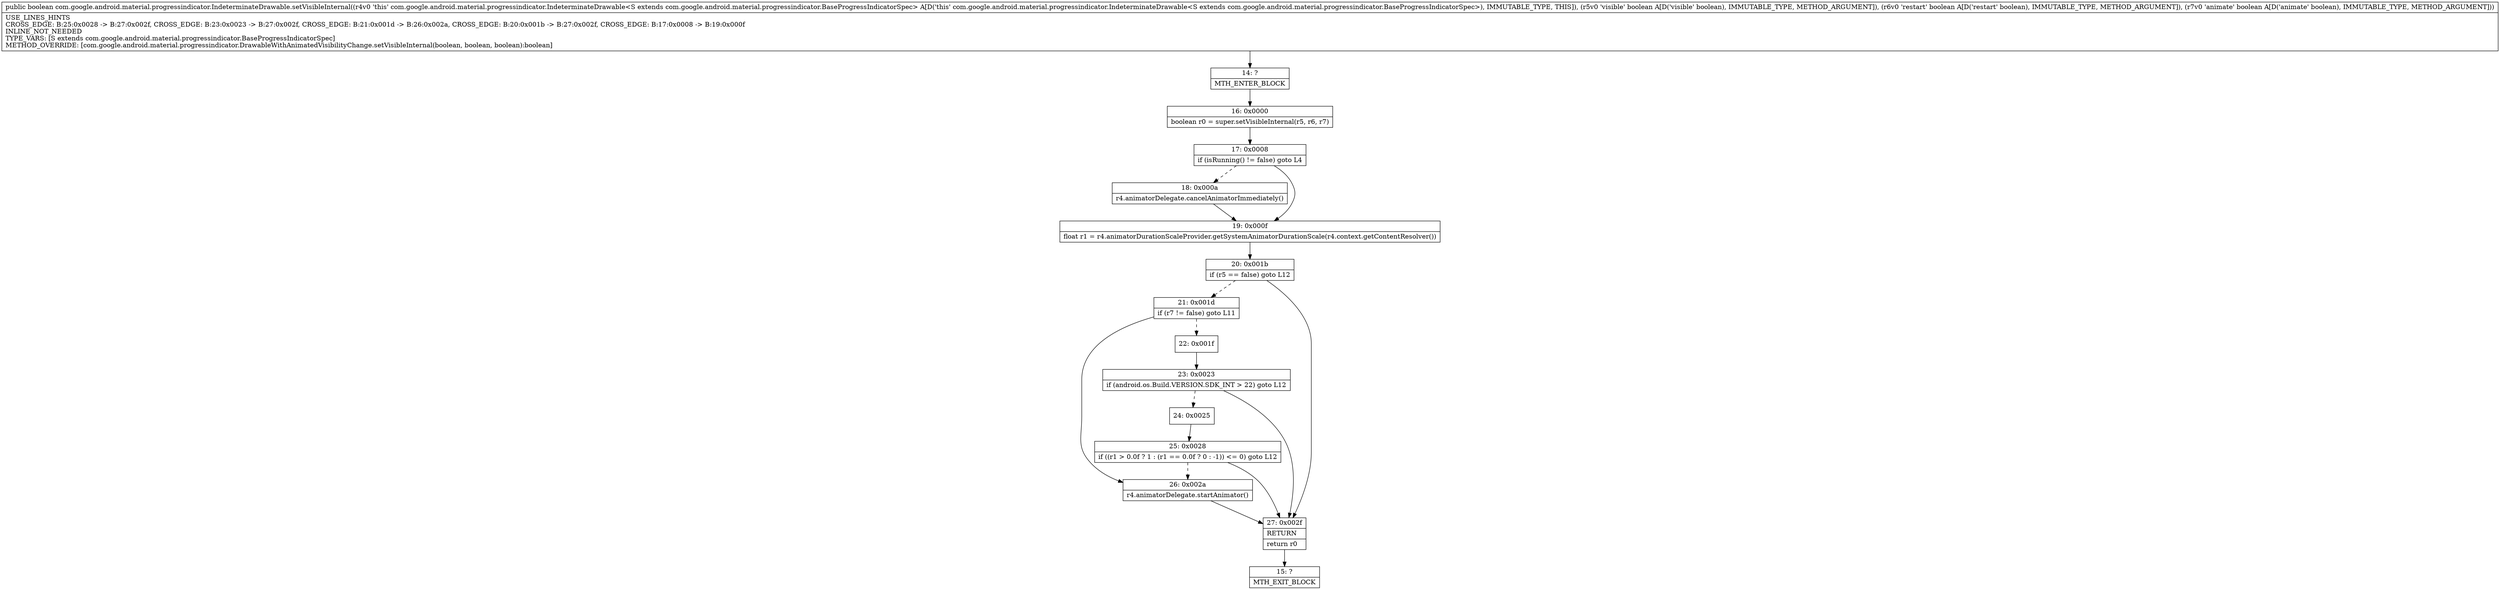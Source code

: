 digraph "CFG forcom.google.android.material.progressindicator.IndeterminateDrawable.setVisibleInternal(ZZZ)Z" {
Node_14 [shape=record,label="{14\:\ ?|MTH_ENTER_BLOCK\l}"];
Node_16 [shape=record,label="{16\:\ 0x0000|boolean r0 = super.setVisibleInternal(r5, r6, r7)\l}"];
Node_17 [shape=record,label="{17\:\ 0x0008|if (isRunning() != false) goto L4\l}"];
Node_18 [shape=record,label="{18\:\ 0x000a|r4.animatorDelegate.cancelAnimatorImmediately()\l}"];
Node_19 [shape=record,label="{19\:\ 0x000f|float r1 = r4.animatorDurationScaleProvider.getSystemAnimatorDurationScale(r4.context.getContentResolver())\l}"];
Node_20 [shape=record,label="{20\:\ 0x001b|if (r5 == false) goto L12\l}"];
Node_21 [shape=record,label="{21\:\ 0x001d|if (r7 != false) goto L11\l}"];
Node_22 [shape=record,label="{22\:\ 0x001f}"];
Node_23 [shape=record,label="{23\:\ 0x0023|if (android.os.Build.VERSION.SDK_INT \> 22) goto L12\l}"];
Node_24 [shape=record,label="{24\:\ 0x0025}"];
Node_25 [shape=record,label="{25\:\ 0x0028|if ((r1 \> 0.0f ? 1 : (r1 == 0.0f ? 0 : \-1)) \<= 0) goto L12\l}"];
Node_26 [shape=record,label="{26\:\ 0x002a|r4.animatorDelegate.startAnimator()\l}"];
Node_27 [shape=record,label="{27\:\ 0x002f|RETURN\l|return r0\l}"];
Node_15 [shape=record,label="{15\:\ ?|MTH_EXIT_BLOCK\l}"];
MethodNode[shape=record,label="{public boolean com.google.android.material.progressindicator.IndeterminateDrawable.setVisibleInternal((r4v0 'this' com.google.android.material.progressindicator.IndeterminateDrawable\<S extends com.google.android.material.progressindicator.BaseProgressIndicatorSpec\> A[D('this' com.google.android.material.progressindicator.IndeterminateDrawable\<S extends com.google.android.material.progressindicator.BaseProgressIndicatorSpec\>), IMMUTABLE_TYPE, THIS]), (r5v0 'visible' boolean A[D('visible' boolean), IMMUTABLE_TYPE, METHOD_ARGUMENT]), (r6v0 'restart' boolean A[D('restart' boolean), IMMUTABLE_TYPE, METHOD_ARGUMENT]), (r7v0 'animate' boolean A[D('animate' boolean), IMMUTABLE_TYPE, METHOD_ARGUMENT]))  | USE_LINES_HINTS\lCROSS_EDGE: B:25:0x0028 \-\> B:27:0x002f, CROSS_EDGE: B:23:0x0023 \-\> B:27:0x002f, CROSS_EDGE: B:21:0x001d \-\> B:26:0x002a, CROSS_EDGE: B:20:0x001b \-\> B:27:0x002f, CROSS_EDGE: B:17:0x0008 \-\> B:19:0x000f\lINLINE_NOT_NEEDED\lTYPE_VARS: [S extends com.google.android.material.progressindicator.BaseProgressIndicatorSpec]\lMETHOD_OVERRIDE: [com.google.android.material.progressindicator.DrawableWithAnimatedVisibilityChange.setVisibleInternal(boolean, boolean, boolean):boolean]\l}"];
MethodNode -> Node_14;Node_14 -> Node_16;
Node_16 -> Node_17;
Node_17 -> Node_18[style=dashed];
Node_17 -> Node_19;
Node_18 -> Node_19;
Node_19 -> Node_20;
Node_20 -> Node_21[style=dashed];
Node_20 -> Node_27;
Node_21 -> Node_22[style=dashed];
Node_21 -> Node_26;
Node_22 -> Node_23;
Node_23 -> Node_24[style=dashed];
Node_23 -> Node_27;
Node_24 -> Node_25;
Node_25 -> Node_26[style=dashed];
Node_25 -> Node_27;
Node_26 -> Node_27;
Node_27 -> Node_15;
}

